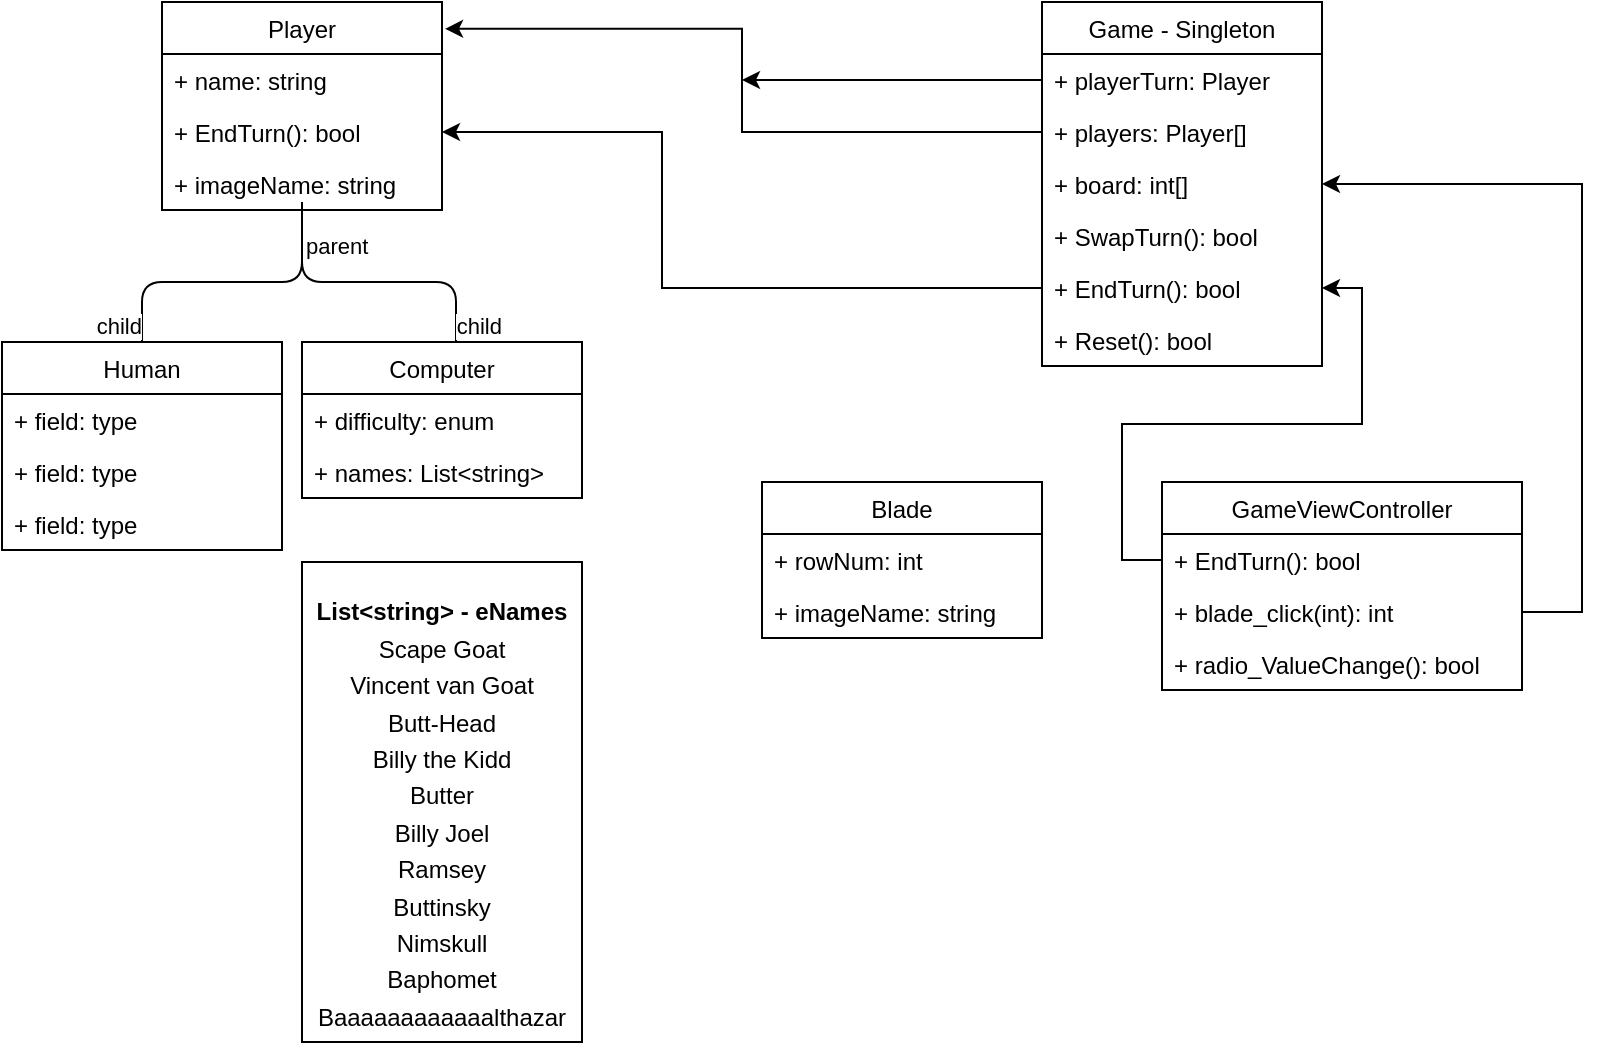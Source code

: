 <mxfile version="14.5.8" type="github">
  <diagram id="e888Cscy9dtL3subTO9W" name="Page-1">
    <mxGraphModel dx="1038" dy="548" grid="1" gridSize="10" guides="1" tooltips="1" connect="1" arrows="1" fold="1" page="1" pageScale="1" pageWidth="850" pageHeight="1100" math="0" shadow="0">
      <root>
        <mxCell id="0" />
        <mxCell id="1" parent="0" />
        <mxCell id="pas0m-Zvz_mzQKONK6pS-2" value="Player" style="swimlane;fontStyle=0;childLayout=stackLayout;horizontal=1;startSize=26;fillColor=none;horizontalStack=0;resizeParent=1;resizeParentMax=0;resizeLast=0;collapsible=1;marginBottom=0;" parent="1" vertex="1">
          <mxGeometry x="110" y="100" width="140" height="104" as="geometry" />
        </mxCell>
        <mxCell id="pas0m-Zvz_mzQKONK6pS-3" value="+ name: string" style="text;strokeColor=none;fillColor=none;align=left;verticalAlign=top;spacingLeft=4;spacingRight=4;overflow=hidden;rotatable=0;points=[[0,0.5],[1,0.5]];portConstraint=eastwest;" parent="pas0m-Zvz_mzQKONK6pS-2" vertex="1">
          <mxGeometry y="26" width="140" height="26" as="geometry" />
        </mxCell>
        <mxCell id="pas0m-Zvz_mzQKONK6pS-4" value="+ EndTurn(): bool " style="text;strokeColor=none;fillColor=none;align=left;verticalAlign=top;spacingLeft=4;spacingRight=4;overflow=hidden;rotatable=0;points=[[0,0.5],[1,0.5]];portConstraint=eastwest;" parent="pas0m-Zvz_mzQKONK6pS-2" vertex="1">
          <mxGeometry y="52" width="140" height="26" as="geometry" />
        </mxCell>
        <mxCell id="pas0m-Zvz_mzQKONK6pS-5" value="+ imageName: string" style="text;strokeColor=none;fillColor=none;align=left;verticalAlign=top;spacingLeft=4;spacingRight=4;overflow=hidden;rotatable=0;points=[[0,0.5],[1,0.5]];portConstraint=eastwest;" parent="pas0m-Zvz_mzQKONK6pS-2" vertex="1">
          <mxGeometry y="78" width="140" height="26" as="geometry" />
        </mxCell>
        <mxCell id="pas0m-Zvz_mzQKONK6pS-6" value="Human" style="swimlane;fontStyle=0;childLayout=stackLayout;horizontal=1;startSize=26;fillColor=none;horizontalStack=0;resizeParent=1;resizeParentMax=0;resizeLast=0;collapsible=1;marginBottom=0;" parent="1" vertex="1">
          <mxGeometry x="30" y="270" width="140" height="104" as="geometry" />
        </mxCell>
        <mxCell id="pas0m-Zvz_mzQKONK6pS-7" value="+ field: type" style="text;strokeColor=none;fillColor=none;align=left;verticalAlign=top;spacingLeft=4;spacingRight=4;overflow=hidden;rotatable=0;points=[[0,0.5],[1,0.5]];portConstraint=eastwest;" parent="pas0m-Zvz_mzQKONK6pS-6" vertex="1">
          <mxGeometry y="26" width="140" height="26" as="geometry" />
        </mxCell>
        <mxCell id="pas0m-Zvz_mzQKONK6pS-8" value="+ field: type" style="text;strokeColor=none;fillColor=none;align=left;verticalAlign=top;spacingLeft=4;spacingRight=4;overflow=hidden;rotatable=0;points=[[0,0.5],[1,0.5]];portConstraint=eastwest;" parent="pas0m-Zvz_mzQKONK6pS-6" vertex="1">
          <mxGeometry y="52" width="140" height="26" as="geometry" />
        </mxCell>
        <mxCell id="pas0m-Zvz_mzQKONK6pS-9" value="+ field: type" style="text;strokeColor=none;fillColor=none;align=left;verticalAlign=top;spacingLeft=4;spacingRight=4;overflow=hidden;rotatable=0;points=[[0,0.5],[1,0.5]];portConstraint=eastwest;" parent="pas0m-Zvz_mzQKONK6pS-6" vertex="1">
          <mxGeometry y="78" width="140" height="26" as="geometry" />
        </mxCell>
        <mxCell id="pas0m-Zvz_mzQKONK6pS-10" value="Computer" style="swimlane;fontStyle=0;childLayout=stackLayout;horizontal=1;startSize=26;fillColor=none;horizontalStack=0;resizeParent=1;resizeParentMax=0;resizeLast=0;collapsible=1;marginBottom=0;" parent="1" vertex="1">
          <mxGeometry x="180" y="270" width="140" height="78" as="geometry" />
        </mxCell>
        <mxCell id="pas0m-Zvz_mzQKONK6pS-11" value="+ difficulty: enum" style="text;strokeColor=none;fillColor=none;align=left;verticalAlign=top;spacingLeft=4;spacingRight=4;overflow=hidden;rotatable=0;points=[[0,0.5],[1,0.5]];portConstraint=eastwest;" parent="pas0m-Zvz_mzQKONK6pS-10" vertex="1">
          <mxGeometry y="26" width="140" height="26" as="geometry" />
        </mxCell>
        <mxCell id="pas0m-Zvz_mzQKONK6pS-13" value="+ names: List&lt;string&gt;" style="text;strokeColor=none;fillColor=none;align=left;verticalAlign=top;spacingLeft=4;spacingRight=4;overflow=hidden;rotatable=0;points=[[0,0.5],[1,0.5]];portConstraint=eastwest;" parent="pas0m-Zvz_mzQKONK6pS-10" vertex="1">
          <mxGeometry y="52" width="140" height="26" as="geometry" />
        </mxCell>
        <mxCell id="pas0m-Zvz_mzQKONK6pS-14" value="" style="endArrow=none;html=1;edgeStyle=orthogonalEdgeStyle;" parent="1" target="pas0m-Zvz_mzQKONK6pS-10" edge="1">
          <mxGeometry relative="1" as="geometry">
            <mxPoint x="180" y="200" as="sourcePoint" />
            <mxPoint x="340" y="200" as="targetPoint" />
            <Array as="points">
              <mxPoint x="180" y="240" />
              <mxPoint x="257" y="240" />
            </Array>
          </mxGeometry>
        </mxCell>
        <mxCell id="pas0m-Zvz_mzQKONK6pS-16" value="child" style="edgeLabel;resizable=0;html=1;align=right;verticalAlign=bottom;" parent="pas0m-Zvz_mzQKONK6pS-14" connectable="0" vertex="1">
          <mxGeometry x="1" relative="1" as="geometry">
            <mxPoint x="23" as="offset" />
          </mxGeometry>
        </mxCell>
        <mxCell id="pas0m-Zvz_mzQKONK6pS-17" value="" style="endArrow=none;html=1;edgeStyle=orthogonalEdgeStyle;entryX=0.5;entryY=0;entryDx=0;entryDy=0;" parent="1" target="pas0m-Zvz_mzQKONK6pS-6" edge="1">
          <mxGeometry relative="1" as="geometry">
            <mxPoint x="180" y="200" as="sourcePoint" />
            <mxPoint x="340" y="200" as="targetPoint" />
            <Array as="points">
              <mxPoint x="180" y="240" />
              <mxPoint x="100" y="240" />
            </Array>
          </mxGeometry>
        </mxCell>
        <mxCell id="pas0m-Zvz_mzQKONK6pS-18" value="parent" style="edgeLabel;resizable=0;html=1;align=left;verticalAlign=bottom;" parent="pas0m-Zvz_mzQKONK6pS-17" connectable="0" vertex="1">
          <mxGeometry x="-1" relative="1" as="geometry">
            <mxPoint y="30" as="offset" />
          </mxGeometry>
        </mxCell>
        <mxCell id="pas0m-Zvz_mzQKONK6pS-19" value="child" style="edgeLabel;resizable=0;html=1;align=right;verticalAlign=bottom;" parent="pas0m-Zvz_mzQKONK6pS-17" connectable="0" vertex="1">
          <mxGeometry x="1" relative="1" as="geometry">
            <mxPoint as="offset" />
          </mxGeometry>
        </mxCell>
        <mxCell id="pas0m-Zvz_mzQKONK6pS-20" value="&lt;p style=&quot;margin: 0px ; margin-top: 4px ; text-align: center&quot;&gt;&lt;br&gt;&lt;b&gt;List&amp;lt;string&amp;gt; - eNames&lt;/b&gt;&lt;/p&gt;&lt;p style=&quot;margin: 0px ; margin-top: 4px ; text-align: center&quot;&gt;Scape Goat&lt;/p&gt;&lt;p style=&quot;margin: 0px ; margin-top: 4px ; text-align: center&quot;&gt;Vincent van Goat&lt;/p&gt;&lt;p style=&quot;margin: 0px ; margin-top: 4px ; text-align: center&quot;&gt;Butt-Head&lt;/p&gt;&lt;p style=&quot;margin: 0px ; margin-top: 4px ; text-align: center&quot;&gt;Billy the Kidd&lt;/p&gt;&lt;p style=&quot;margin: 0px ; margin-top: 4px ; text-align: center&quot;&gt;Butter&lt;/p&gt;&lt;p style=&quot;margin: 0px ; margin-top: 4px ; text-align: center&quot;&gt;Billy Joel&lt;/p&gt;&lt;p style=&quot;margin: 0px ; margin-top: 4px ; text-align: center&quot;&gt;Ramsey&lt;/p&gt;&lt;p style=&quot;margin: 0px ; margin-top: 4px ; text-align: center&quot;&gt;Buttinsky&lt;/p&gt;&lt;p style=&quot;margin: 0px ; margin-top: 4px ; text-align: center&quot;&gt;Nimskull&lt;/p&gt;&lt;p style=&quot;margin: 0px ; margin-top: 4px ; text-align: center&quot;&gt;Baphomet&lt;/p&gt;&lt;p style=&quot;margin: 0px ; margin-top: 4px ; text-align: center&quot;&gt;Baaaaaaaaaaaalthazar&lt;/p&gt;&lt;p style=&quot;margin: 0px ; margin-top: 4px ; text-align: center&quot;&gt;&lt;br&gt;&lt;/p&gt;" style="verticalAlign=top;align=left;overflow=fill;fontSize=12;fontFamily=Helvetica;html=1;" parent="1" vertex="1">
          <mxGeometry x="180" y="380" width="140" height="240" as="geometry" />
        </mxCell>
        <mxCell id="LWCe129lfYwGNe2dE6jB-1" value="Game - Singleton" style="swimlane;fontStyle=0;childLayout=stackLayout;horizontal=1;startSize=26;fillColor=none;horizontalStack=0;resizeParent=1;resizeParentMax=0;resizeLast=0;collapsible=1;marginBottom=0;" vertex="1" parent="1">
          <mxGeometry x="550" y="100" width="140" height="182" as="geometry" />
        </mxCell>
        <mxCell id="LWCe129lfYwGNe2dE6jB-2" value="+ playerTurn: Player" style="text;strokeColor=none;fillColor=none;align=left;verticalAlign=top;spacingLeft=4;spacingRight=4;overflow=hidden;rotatable=0;points=[[0,0.5],[1,0.5]];portConstraint=eastwest;" vertex="1" parent="LWCe129lfYwGNe2dE6jB-1">
          <mxGeometry y="26" width="140" height="26" as="geometry" />
        </mxCell>
        <mxCell id="LWCe129lfYwGNe2dE6jB-6" value="+ players: Player[]" style="text;strokeColor=none;fillColor=none;align=left;verticalAlign=top;spacingLeft=4;spacingRight=4;overflow=hidden;rotatable=0;points=[[0,0.5],[1,0.5]];portConstraint=eastwest;" vertex="1" parent="LWCe129lfYwGNe2dE6jB-1">
          <mxGeometry y="52" width="140" height="26" as="geometry" />
        </mxCell>
        <mxCell id="LWCe129lfYwGNe2dE6jB-5" value="+ board: int[]" style="text;strokeColor=none;fillColor=none;align=left;verticalAlign=top;spacingLeft=4;spacingRight=4;overflow=hidden;rotatable=0;points=[[0,0.5],[1,0.5]];portConstraint=eastwest;" vertex="1" parent="LWCe129lfYwGNe2dE6jB-1">
          <mxGeometry y="78" width="140" height="26" as="geometry" />
        </mxCell>
        <mxCell id="LWCe129lfYwGNe2dE6jB-3" value="+ SwapTurn(): bool" style="text;strokeColor=none;fillColor=none;align=left;verticalAlign=top;spacingLeft=4;spacingRight=4;overflow=hidden;rotatable=0;points=[[0,0.5],[1,0.5]];portConstraint=eastwest;" vertex="1" parent="LWCe129lfYwGNe2dE6jB-1">
          <mxGeometry y="104" width="140" height="26" as="geometry" />
        </mxCell>
        <mxCell id="LWCe129lfYwGNe2dE6jB-4" value="+ EndTurn(): bool" style="text;strokeColor=none;fillColor=none;align=left;verticalAlign=top;spacingLeft=4;spacingRight=4;overflow=hidden;rotatable=0;points=[[0,0.5],[1,0.5]];portConstraint=eastwest;" vertex="1" parent="LWCe129lfYwGNe2dE6jB-1">
          <mxGeometry y="130" width="140" height="26" as="geometry" />
        </mxCell>
        <mxCell id="LWCe129lfYwGNe2dE6jB-7" value="+ Reset(): bool" style="text;strokeColor=none;fillColor=none;align=left;verticalAlign=top;spacingLeft=4;spacingRight=4;overflow=hidden;rotatable=0;points=[[0,0.5],[1,0.5]];portConstraint=eastwest;" vertex="1" parent="LWCe129lfYwGNe2dE6jB-1">
          <mxGeometry y="156" width="140" height="26" as="geometry" />
        </mxCell>
        <mxCell id="LWCe129lfYwGNe2dE6jB-8" style="edgeStyle=orthogonalEdgeStyle;rounded=0;orthogonalLoop=1;jettySize=auto;html=1;entryX=1.011;entryY=0.129;entryDx=0;entryDy=0;entryPerimeter=0;" edge="1" parent="1" source="LWCe129lfYwGNe2dE6jB-6" target="pas0m-Zvz_mzQKONK6pS-2">
          <mxGeometry relative="1" as="geometry" />
        </mxCell>
        <mxCell id="LWCe129lfYwGNe2dE6jB-9" style="edgeStyle=orthogonalEdgeStyle;rounded=0;orthogonalLoop=1;jettySize=auto;html=1;" edge="1" parent="1" source="LWCe129lfYwGNe2dE6jB-2">
          <mxGeometry relative="1" as="geometry">
            <mxPoint x="400" y="139" as="targetPoint" />
          </mxGeometry>
        </mxCell>
        <mxCell id="LWCe129lfYwGNe2dE6jB-10" value="Blade" style="swimlane;fontStyle=0;childLayout=stackLayout;horizontal=1;startSize=26;fillColor=none;horizontalStack=0;resizeParent=1;resizeParentMax=0;resizeLast=0;collapsible=1;marginBottom=0;" vertex="1" parent="1">
          <mxGeometry x="410" y="340" width="140" height="78" as="geometry" />
        </mxCell>
        <mxCell id="LWCe129lfYwGNe2dE6jB-12" value="+ rowNum: int" style="text;strokeColor=none;fillColor=none;align=left;verticalAlign=top;spacingLeft=4;spacingRight=4;overflow=hidden;rotatable=0;points=[[0,0.5],[1,0.5]];portConstraint=eastwest;" vertex="1" parent="LWCe129lfYwGNe2dE6jB-10">
          <mxGeometry y="26" width="140" height="26" as="geometry" />
        </mxCell>
        <mxCell id="LWCe129lfYwGNe2dE6jB-14" value="+ imageName: string" style="text;strokeColor=none;fillColor=none;align=left;verticalAlign=top;spacingLeft=4;spacingRight=4;overflow=hidden;rotatable=0;points=[[0,0.5],[1,0.5]];portConstraint=eastwest;" vertex="1" parent="LWCe129lfYwGNe2dE6jB-10">
          <mxGeometry y="52" width="140" height="26" as="geometry" />
        </mxCell>
        <mxCell id="LWCe129lfYwGNe2dE6jB-15" value="GameViewController" style="swimlane;fontStyle=0;childLayout=stackLayout;horizontal=1;startSize=26;fillColor=none;horizontalStack=0;resizeParent=1;resizeParentMax=0;resizeLast=0;collapsible=1;marginBottom=0;" vertex="1" parent="1">
          <mxGeometry x="610" y="340" width="180" height="104" as="geometry" />
        </mxCell>
        <mxCell id="LWCe129lfYwGNe2dE6jB-16" value="+ EndTurn(): bool" style="text;strokeColor=none;fillColor=none;align=left;verticalAlign=top;spacingLeft=4;spacingRight=4;overflow=hidden;rotatable=0;points=[[0,0.5],[1,0.5]];portConstraint=eastwest;" vertex="1" parent="LWCe129lfYwGNe2dE6jB-15">
          <mxGeometry y="26" width="180" height="26" as="geometry" />
        </mxCell>
        <mxCell id="LWCe129lfYwGNe2dE6jB-17" value="+ blade_click(int): int" style="text;strokeColor=none;fillColor=none;align=left;verticalAlign=top;spacingLeft=4;spacingRight=4;overflow=hidden;rotatable=0;points=[[0,0.5],[1,0.5]];portConstraint=eastwest;" vertex="1" parent="LWCe129lfYwGNe2dE6jB-15">
          <mxGeometry y="52" width="180" height="26" as="geometry" />
        </mxCell>
        <mxCell id="LWCe129lfYwGNe2dE6jB-21" value="+ radio_ValueChange(): bool" style="text;strokeColor=none;fillColor=none;align=left;verticalAlign=top;spacingLeft=4;spacingRight=4;overflow=hidden;rotatable=0;points=[[0,0.5],[1,0.5]];portConstraint=eastwest;" vertex="1" parent="LWCe129lfYwGNe2dE6jB-15">
          <mxGeometry y="78" width="180" height="26" as="geometry" />
        </mxCell>
        <mxCell id="LWCe129lfYwGNe2dE6jB-18" style="edgeStyle=orthogonalEdgeStyle;rounded=0;orthogonalLoop=1;jettySize=auto;html=1;entryX=1;entryY=0.5;entryDx=0;entryDy=0;" edge="1" parent="1" source="LWCe129lfYwGNe2dE6jB-16" target="LWCe129lfYwGNe2dE6jB-4">
          <mxGeometry relative="1" as="geometry" />
        </mxCell>
        <mxCell id="LWCe129lfYwGNe2dE6jB-19" style="edgeStyle=orthogonalEdgeStyle;rounded=0;orthogonalLoop=1;jettySize=auto;html=1;entryX=1;entryY=0.5;entryDx=0;entryDy=0;" edge="1" parent="1" source="LWCe129lfYwGNe2dE6jB-4" target="pas0m-Zvz_mzQKONK6pS-4">
          <mxGeometry relative="1" as="geometry">
            <mxPoint x="290" y="165" as="targetPoint" />
            <Array as="points">
              <mxPoint x="360" y="243" />
              <mxPoint x="360" y="165" />
            </Array>
          </mxGeometry>
        </mxCell>
        <mxCell id="LWCe129lfYwGNe2dE6jB-20" style="edgeStyle=orthogonalEdgeStyle;rounded=0;orthogonalLoop=1;jettySize=auto;html=1;entryX=1;entryY=0.5;entryDx=0;entryDy=0;" edge="1" parent="1" source="LWCe129lfYwGNe2dE6jB-17" target="LWCe129lfYwGNe2dE6jB-5">
          <mxGeometry relative="1" as="geometry">
            <Array as="points">
              <mxPoint x="820" y="405" />
              <mxPoint x="820" y="191" />
            </Array>
          </mxGeometry>
        </mxCell>
      </root>
    </mxGraphModel>
  </diagram>
</mxfile>
